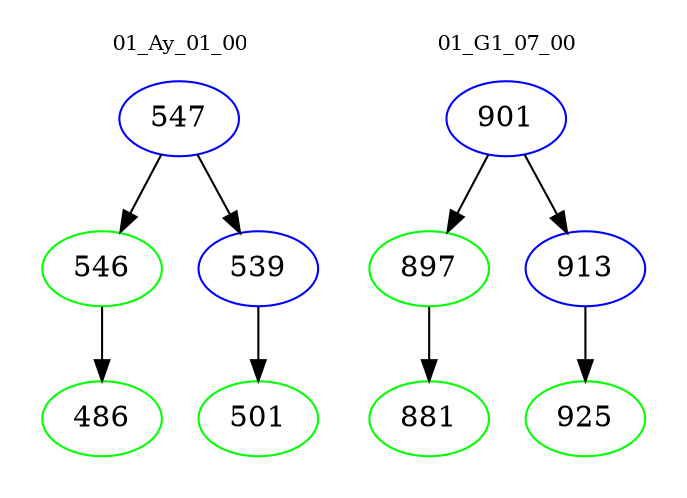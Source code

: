 digraph{
subgraph cluster_0 {
color = white
label = "01_Ay_01_00";
fontsize=10;
T0_547 [label="547", color="blue"]
T0_547 -> T0_546 [color="black"]
T0_546 [label="546", color="green"]
T0_546 -> T0_486 [color="black"]
T0_486 [label="486", color="green"]
T0_547 -> T0_539 [color="black"]
T0_539 [label="539", color="blue"]
T0_539 -> T0_501 [color="black"]
T0_501 [label="501", color="green"]
}
subgraph cluster_1 {
color = white
label = "01_G1_07_00";
fontsize=10;
T1_901 [label="901", color="blue"]
T1_901 -> T1_897 [color="black"]
T1_897 [label="897", color="green"]
T1_897 -> T1_881 [color="black"]
T1_881 [label="881", color="green"]
T1_901 -> T1_913 [color="black"]
T1_913 [label="913", color="blue"]
T1_913 -> T1_925 [color="black"]
T1_925 [label="925", color="green"]
}
}
